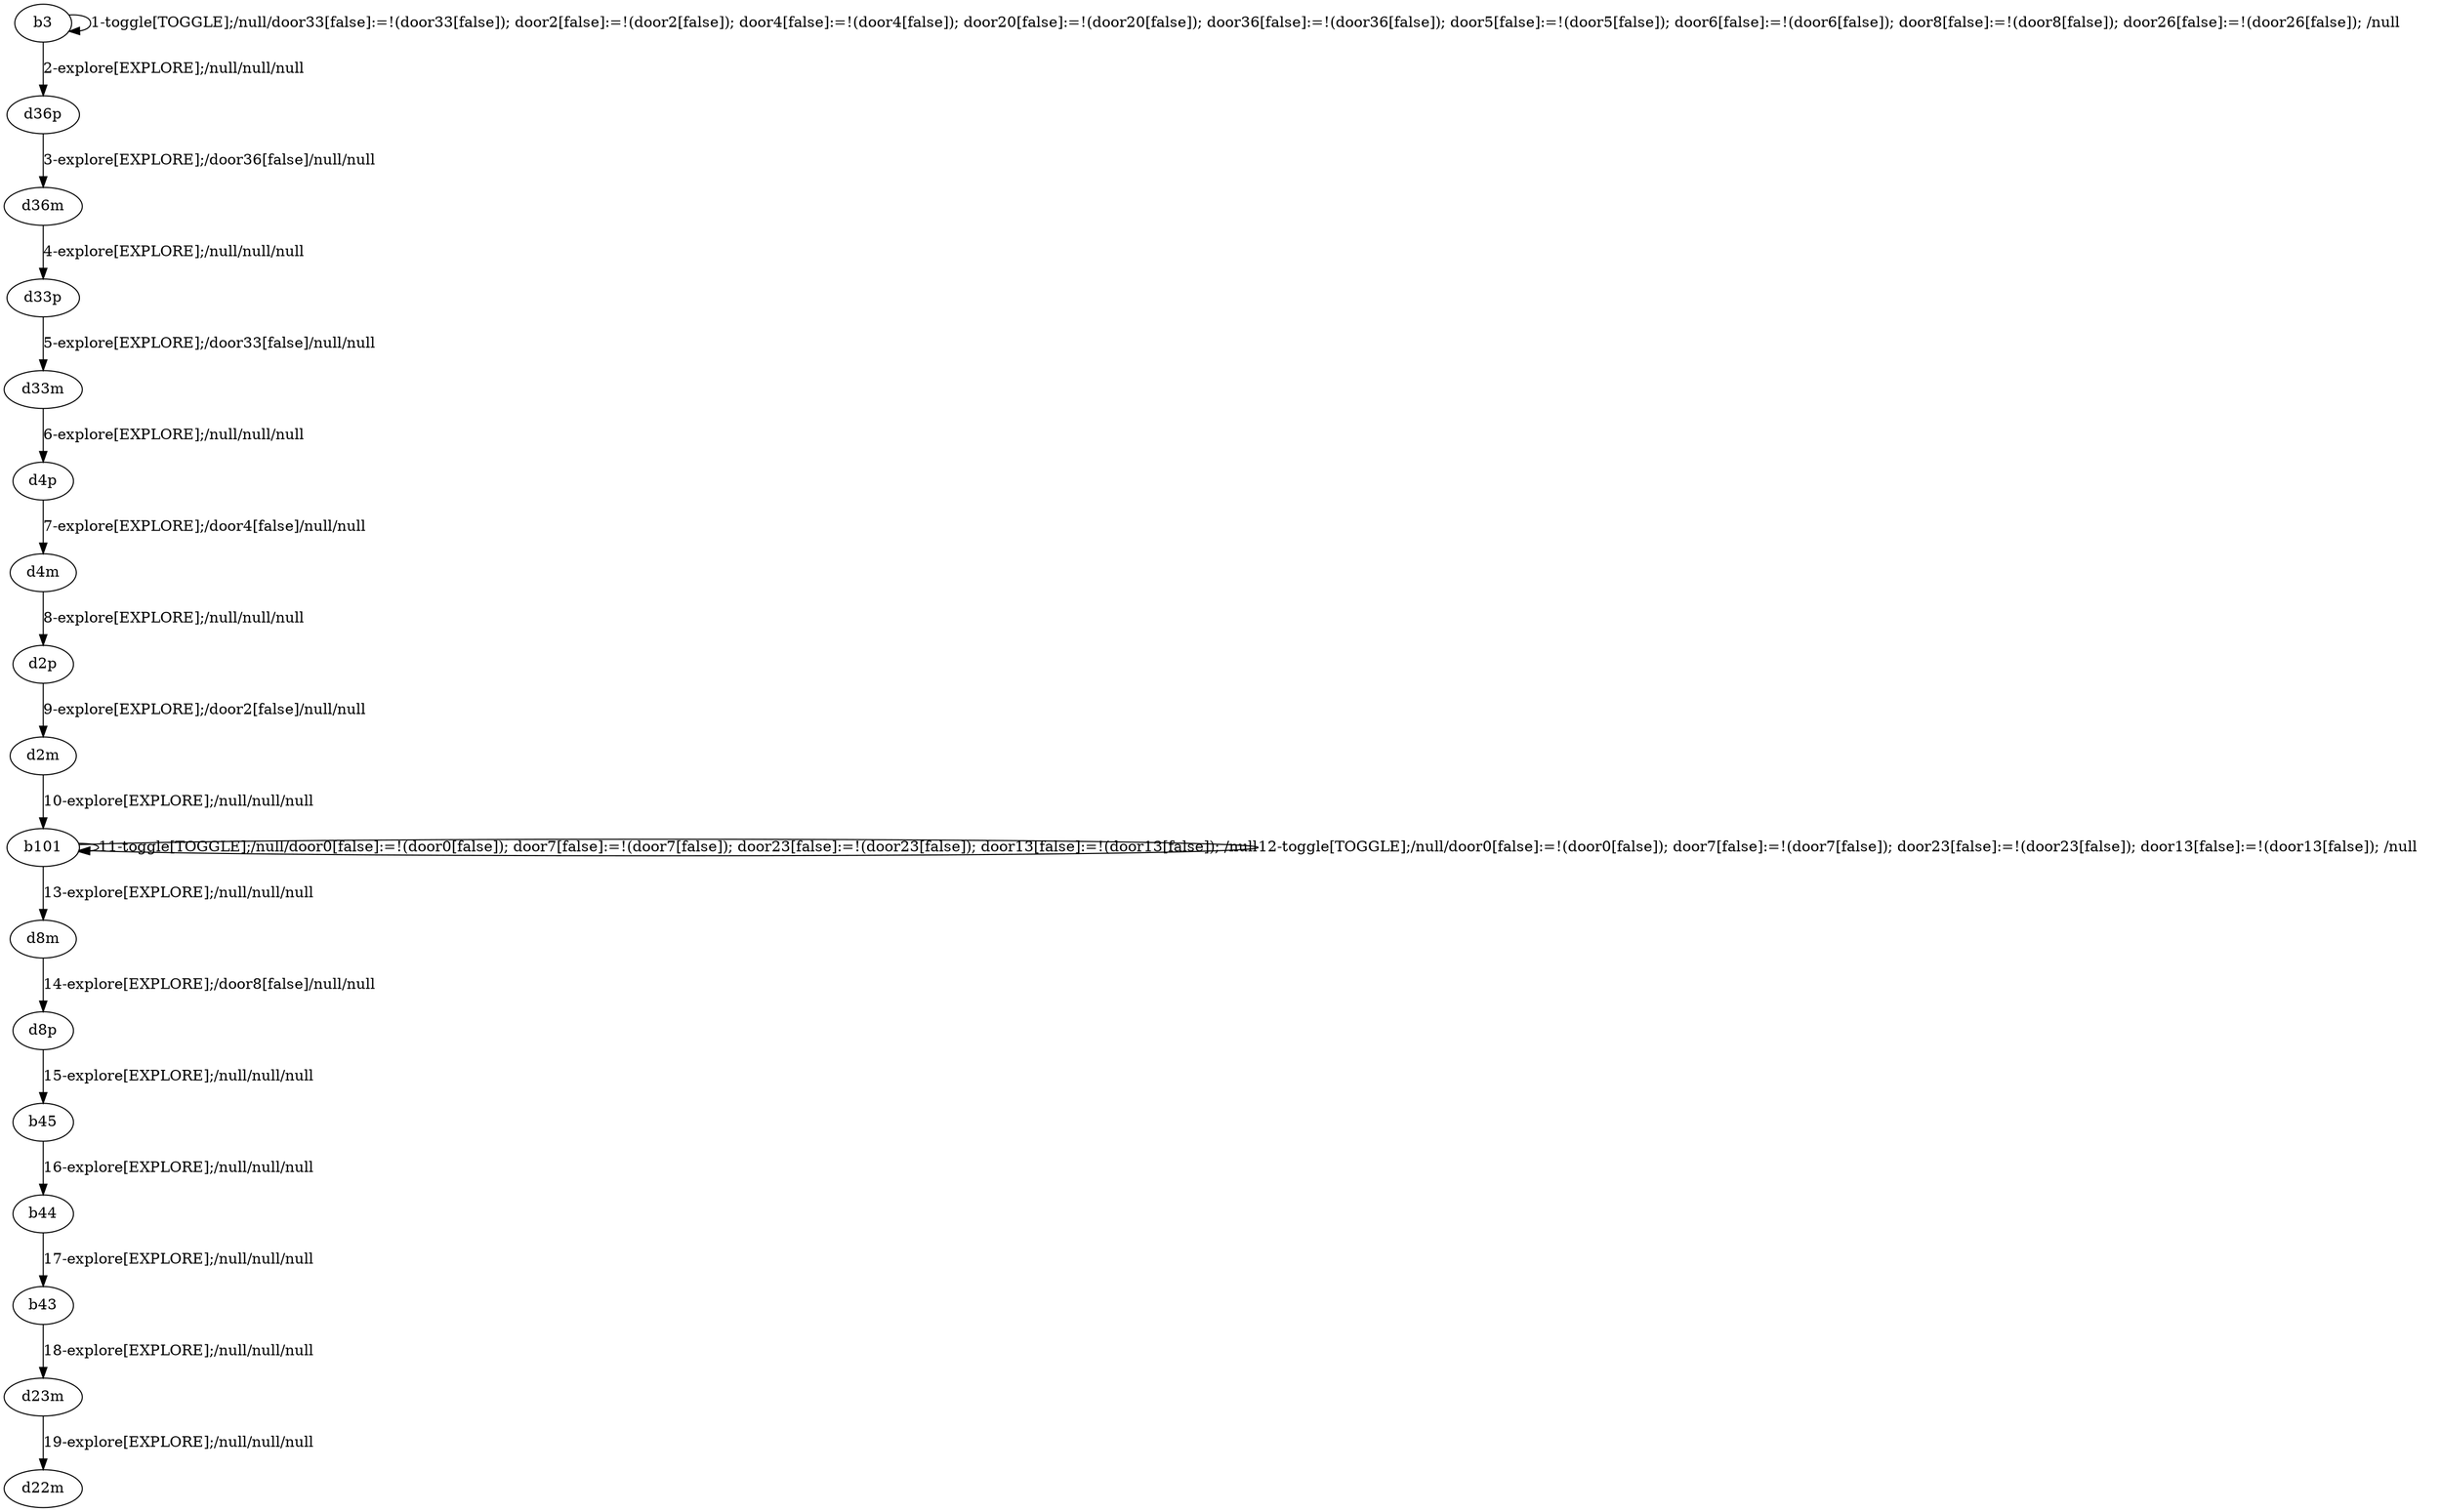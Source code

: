 # Total number of goals covered by this test: 5
# b101 --> d8m
# b44 --> b43
# b43 --> d23m
# d23m --> d22m
# b45 --> b44

digraph g {
"b3" -> "b3" [label = "1-toggle[TOGGLE];/null/door33[false]:=!(door33[false]); door2[false]:=!(door2[false]); door4[false]:=!(door4[false]); door20[false]:=!(door20[false]); door36[false]:=!(door36[false]); door5[false]:=!(door5[false]); door6[false]:=!(door6[false]); door8[false]:=!(door8[false]); door26[false]:=!(door26[false]); /null"];
"b3" -> "d36p" [label = "2-explore[EXPLORE];/null/null/null"];
"d36p" -> "d36m" [label = "3-explore[EXPLORE];/door36[false]/null/null"];
"d36m" -> "d33p" [label = "4-explore[EXPLORE];/null/null/null"];
"d33p" -> "d33m" [label = "5-explore[EXPLORE];/door33[false]/null/null"];
"d33m" -> "d4p" [label = "6-explore[EXPLORE];/null/null/null"];
"d4p" -> "d4m" [label = "7-explore[EXPLORE];/door4[false]/null/null"];
"d4m" -> "d2p" [label = "8-explore[EXPLORE];/null/null/null"];
"d2p" -> "d2m" [label = "9-explore[EXPLORE];/door2[false]/null/null"];
"d2m" -> "b101" [label = "10-explore[EXPLORE];/null/null/null"];
"b101" -> "b101" [label = "11-toggle[TOGGLE];/null/door0[false]:=!(door0[false]); door7[false]:=!(door7[false]); door23[false]:=!(door23[false]); door13[false]:=!(door13[false]); /null"];
"b101" -> "b101" [label = "12-toggle[TOGGLE];/null/door0[false]:=!(door0[false]); door7[false]:=!(door7[false]); door23[false]:=!(door23[false]); door13[false]:=!(door13[false]); /null"];
"b101" -> "d8m" [label = "13-explore[EXPLORE];/null/null/null"];
"d8m" -> "d8p" [label = "14-explore[EXPLORE];/door8[false]/null/null"];
"d8p" -> "b45" [label = "15-explore[EXPLORE];/null/null/null"];
"b45" -> "b44" [label = "16-explore[EXPLORE];/null/null/null"];
"b44" -> "b43" [label = "17-explore[EXPLORE];/null/null/null"];
"b43" -> "d23m" [label = "18-explore[EXPLORE];/null/null/null"];
"d23m" -> "d22m" [label = "19-explore[EXPLORE];/null/null/null"];
}